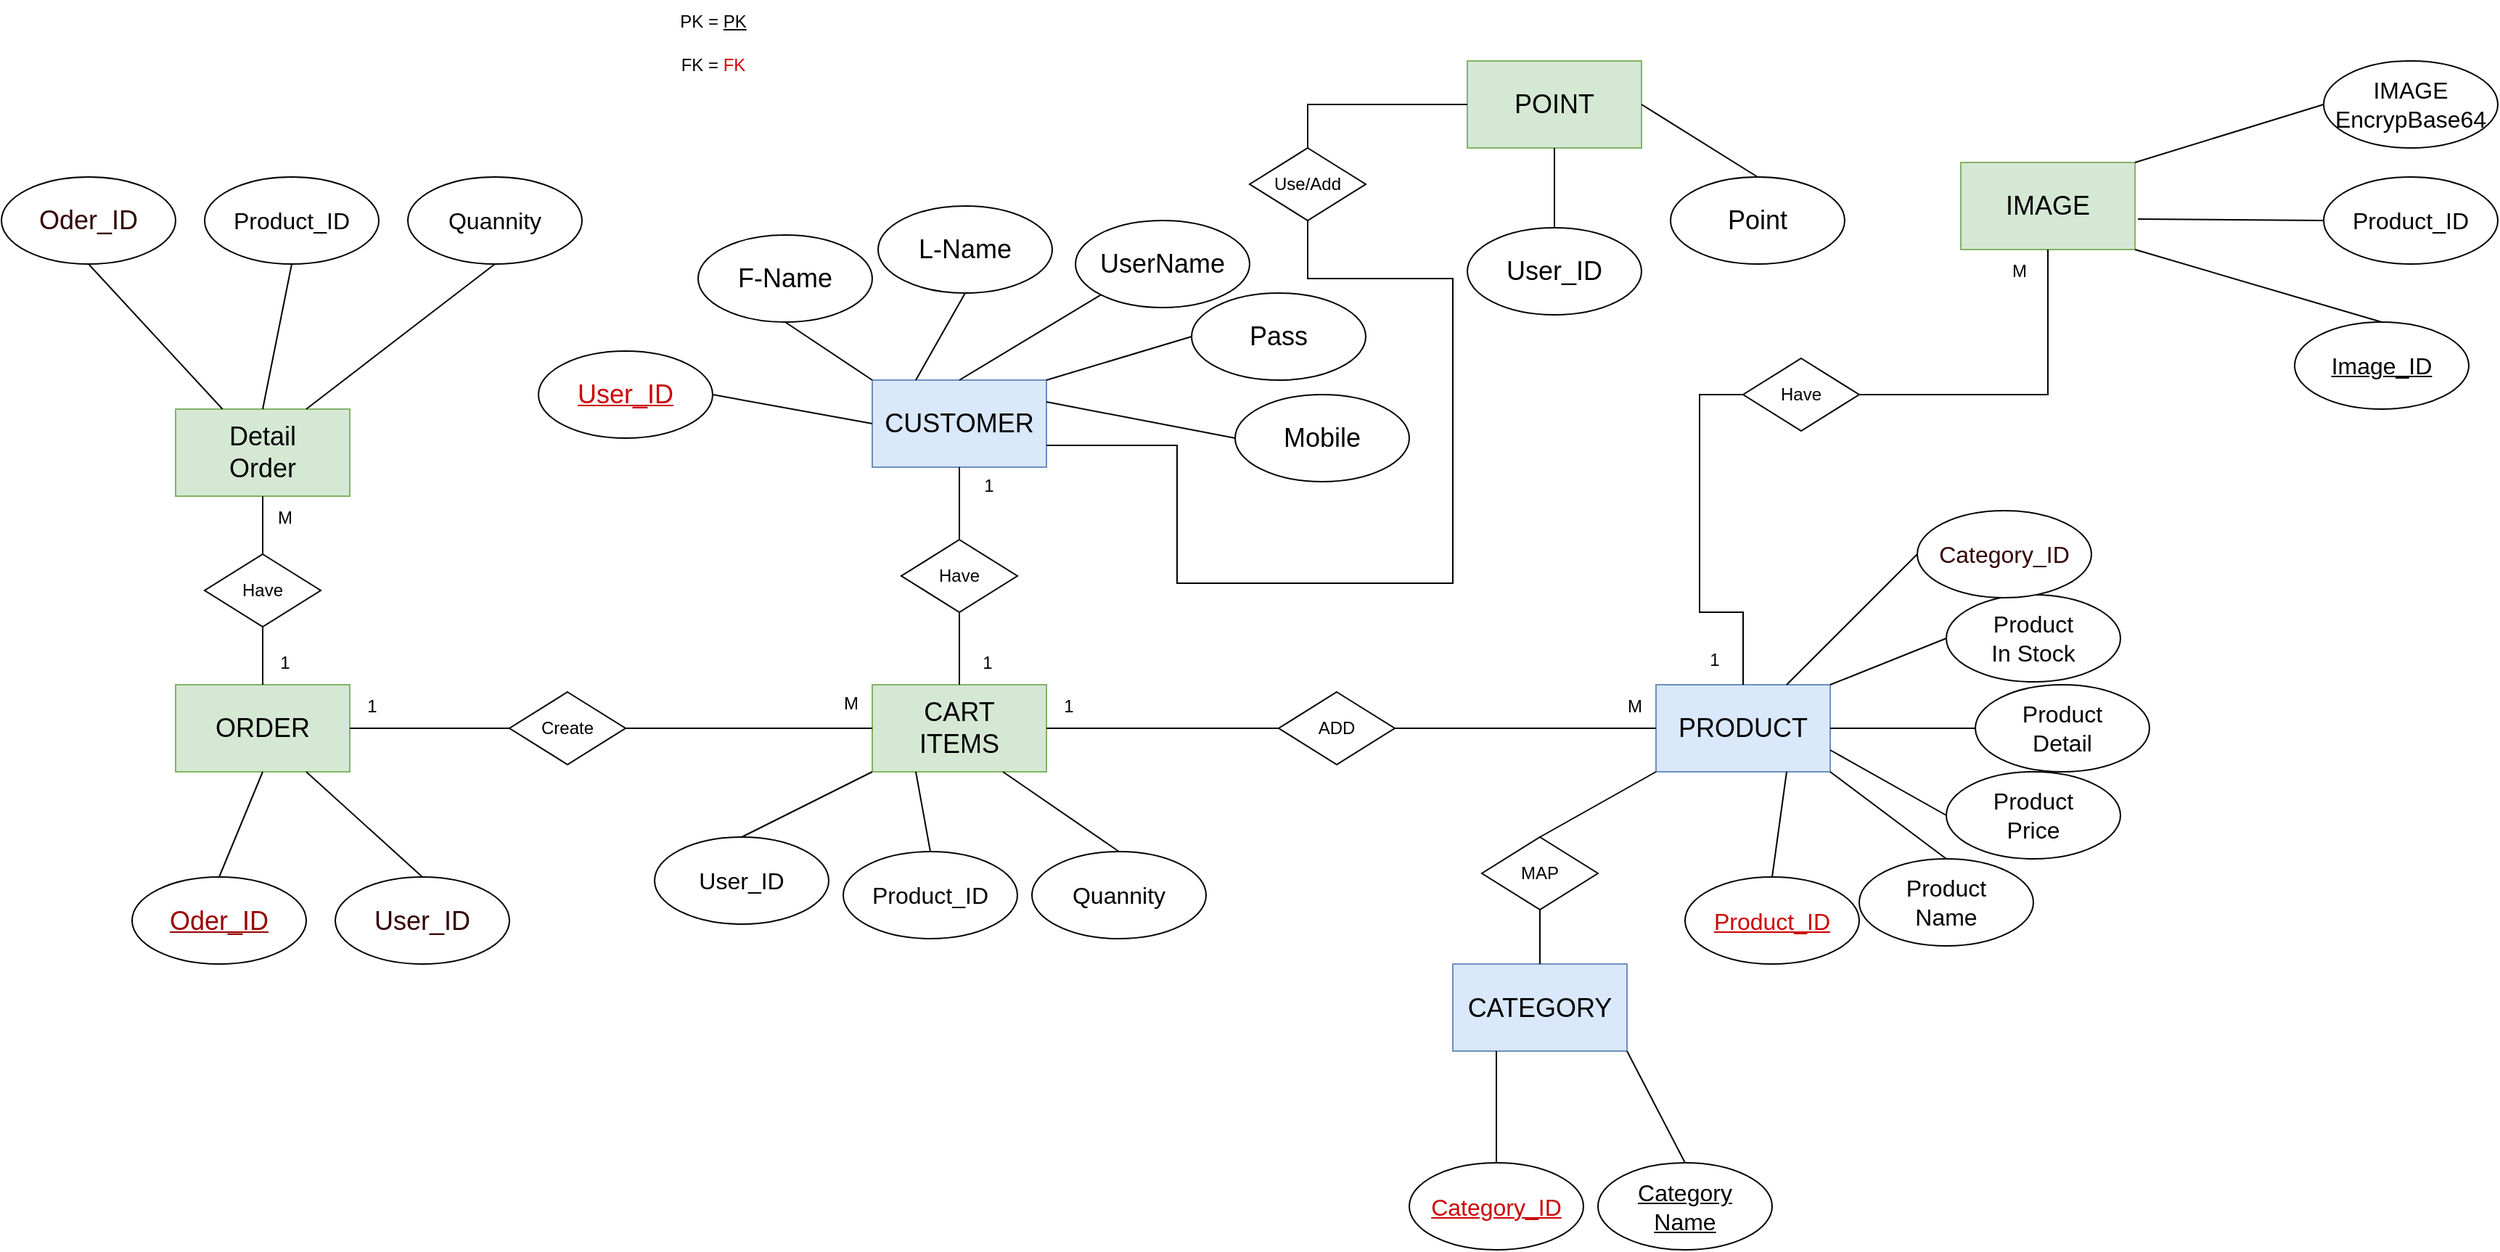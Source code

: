 <mxfile version="22.1.18" type="github">
  <diagram name="หน้า-1" id="QJp_Nfp8s0Mu4hGADreL">
    <mxGraphModel dx="2514" dy="908" grid="1" gridSize="10" guides="1" tooltips="1" connect="1" arrows="1" fold="1" page="1" pageScale="1" pageWidth="827" pageHeight="1169" math="0" shadow="0">
      <root>
        <mxCell id="0" />
        <mxCell id="1" parent="0" />
        <mxCell id="DhHcV8sByHDNtc1WiTOS-1" value="&lt;font style=&quot;font-size: 18px;&quot;&gt;CUSTOMER&lt;/font&gt;" style="rounded=0;whiteSpace=wrap;html=1;strokeWidth=1;fillColor=#dae8fc;strokeColor=#6c8ebf;" parent="1" vertex="1">
          <mxGeometry x="350" y="270" width="120" height="60" as="geometry" />
        </mxCell>
        <mxCell id="DhHcV8sByHDNtc1WiTOS-2" value="&lt;font color=&quot;#cc0000&quot; style=&quot;font-size: 18px;&quot;&gt;&lt;u&gt;User_ID&lt;/u&gt;&lt;/font&gt;" style="ellipse;whiteSpace=wrap;html=1;strokeWidth=1;" parent="1" vertex="1">
          <mxGeometry x="120" y="250" width="120" height="60" as="geometry" />
        </mxCell>
        <mxCell id="DhHcV8sByHDNtc1WiTOS-3" value="" style="endArrow=none;html=1;rounded=0;entryX=1;entryY=0.5;entryDx=0;entryDy=0;exitX=0;exitY=0.5;exitDx=0;exitDy=0;strokeWidth=1;" parent="1" source="DhHcV8sByHDNtc1WiTOS-1" target="DhHcV8sByHDNtc1WiTOS-2" edge="1">
          <mxGeometry width="50" height="50" relative="1" as="geometry">
            <mxPoint x="390" y="320" as="sourcePoint" />
            <mxPoint x="440" y="270" as="targetPoint" />
          </mxGeometry>
        </mxCell>
        <mxCell id="DhHcV8sByHDNtc1WiTOS-4" value="&lt;span style=&quot;font-size: 18px;&quot;&gt;F-Name&lt;/span&gt;" style="ellipse;whiteSpace=wrap;html=1;strokeWidth=1;" parent="1" vertex="1">
          <mxGeometry x="230" y="170" width="120" height="60" as="geometry" />
        </mxCell>
        <mxCell id="DhHcV8sByHDNtc1WiTOS-5" value="&lt;font style=&quot;font-size: 18px;&quot;&gt;UserName&lt;/font&gt;" style="ellipse;whiteSpace=wrap;html=1;strokeWidth=1;" parent="1" vertex="1">
          <mxGeometry x="490" y="160" width="120" height="60" as="geometry" />
        </mxCell>
        <mxCell id="DhHcV8sByHDNtc1WiTOS-6" value="&lt;span style=&quot;font-size: 18px;&quot;&gt;L-Name&lt;/span&gt;" style="ellipse;whiteSpace=wrap;html=1;strokeWidth=1;" parent="1" vertex="1">
          <mxGeometry x="354" y="150" width="120" height="60" as="geometry" />
        </mxCell>
        <mxCell id="DhHcV8sByHDNtc1WiTOS-7" value="" style="endArrow=none;html=1;rounded=0;entryX=0.5;entryY=1;entryDx=0;entryDy=0;exitX=0;exitY=0;exitDx=0;exitDy=0;strokeWidth=1;" parent="1" source="DhHcV8sByHDNtc1WiTOS-1" target="DhHcV8sByHDNtc1WiTOS-4" edge="1">
          <mxGeometry width="50" height="50" relative="1" as="geometry">
            <mxPoint x="360" y="280" as="sourcePoint" />
            <mxPoint x="270" y="210" as="targetPoint" />
          </mxGeometry>
        </mxCell>
        <mxCell id="DhHcV8sByHDNtc1WiTOS-8" value="" style="endArrow=none;html=1;rounded=0;entryX=0.5;entryY=1;entryDx=0;entryDy=0;exitX=0.25;exitY=0;exitDx=0;exitDy=0;strokeWidth=1;" parent="1" source="DhHcV8sByHDNtc1WiTOS-1" target="DhHcV8sByHDNtc1WiTOS-6" edge="1">
          <mxGeometry width="50" height="50" relative="1" as="geometry">
            <mxPoint x="390" y="280" as="sourcePoint" />
            <mxPoint x="400" y="210" as="targetPoint" />
          </mxGeometry>
        </mxCell>
        <mxCell id="DhHcV8sByHDNtc1WiTOS-9" value="" style="endArrow=none;html=1;rounded=0;entryX=0;entryY=1;entryDx=0;entryDy=0;exitX=0.5;exitY=0;exitDx=0;exitDy=0;strokeWidth=1;" parent="1" source="DhHcV8sByHDNtc1WiTOS-1" target="DhHcV8sByHDNtc1WiTOS-5" edge="1">
          <mxGeometry width="50" height="50" relative="1" as="geometry">
            <mxPoint x="420" y="280" as="sourcePoint" />
            <mxPoint x="530" y="210" as="targetPoint" />
          </mxGeometry>
        </mxCell>
        <mxCell id="DhHcV8sByHDNtc1WiTOS-10" value="&lt;font style=&quot;font-size: 18px;&quot;&gt;Pass&lt;/font&gt;" style="ellipse;whiteSpace=wrap;html=1;strokeWidth=1;" parent="1" vertex="1">
          <mxGeometry x="570" y="210" width="120" height="60" as="geometry" />
        </mxCell>
        <mxCell id="DhHcV8sByHDNtc1WiTOS-12" value="" style="endArrow=none;html=1;rounded=0;entryX=0;entryY=0.5;entryDx=0;entryDy=0;exitX=1;exitY=0;exitDx=0;exitDy=0;strokeWidth=1;" parent="1" source="DhHcV8sByHDNtc1WiTOS-1" target="DhHcV8sByHDNtc1WiTOS-10" edge="1">
          <mxGeometry width="50" height="50" relative="1" as="geometry">
            <mxPoint x="450" y="280" as="sourcePoint" />
            <mxPoint x="590" y="210" as="targetPoint" />
          </mxGeometry>
        </mxCell>
        <mxCell id="DhHcV8sByHDNtc1WiTOS-13" value="&lt;font style=&quot;font-size: 18px;&quot;&gt;CART&lt;br&gt;ITEMS&lt;br&gt;&lt;/font&gt;" style="rounded=0;whiteSpace=wrap;html=1;strokeWidth=1;fillColor=#d5e8d4;strokeColor=#82b366;" parent="1" vertex="1">
          <mxGeometry x="350" y="480" width="120" height="60" as="geometry" />
        </mxCell>
        <mxCell id="DhHcV8sByHDNtc1WiTOS-14" value="Have" style="rhombus;whiteSpace=wrap;html=1;strokeWidth=1;" parent="1" vertex="1">
          <mxGeometry x="370" y="380" width="80" height="50" as="geometry" />
        </mxCell>
        <mxCell id="DhHcV8sByHDNtc1WiTOS-15" value="" style="endArrow=none;html=1;rounded=0;entryX=0.5;entryY=1;entryDx=0;entryDy=0;exitX=0.5;exitY=0;exitDx=0;exitDy=0;strokeWidth=1;" parent="1" source="DhHcV8sByHDNtc1WiTOS-14" target="DhHcV8sByHDNtc1WiTOS-1" edge="1">
          <mxGeometry width="50" height="50" relative="1" as="geometry">
            <mxPoint x="390" y="280" as="sourcePoint" />
            <mxPoint x="390" y="210" as="targetPoint" />
          </mxGeometry>
        </mxCell>
        <mxCell id="DhHcV8sByHDNtc1WiTOS-16" value="" style="endArrow=none;html=1;rounded=0;entryX=0.5;entryY=1;entryDx=0;entryDy=0;exitX=0.5;exitY=0;exitDx=0;exitDy=0;strokeWidth=1;" parent="1" source="DhHcV8sByHDNtc1WiTOS-13" target="DhHcV8sByHDNtc1WiTOS-14" edge="1">
          <mxGeometry width="50" height="50" relative="1" as="geometry">
            <mxPoint x="420" y="390" as="sourcePoint" />
            <mxPoint x="420" y="340" as="targetPoint" />
          </mxGeometry>
        </mxCell>
        <mxCell id="DhHcV8sByHDNtc1WiTOS-17" value="&lt;font style=&quot;font-size: 16px;&quot;&gt;User_ID&lt;/font&gt;" style="ellipse;whiteSpace=wrap;html=1;strokeWidth=1;" parent="1" vertex="1">
          <mxGeometry x="200" y="585" width="120" height="60" as="geometry" />
        </mxCell>
        <mxCell id="DhHcV8sByHDNtc1WiTOS-18" value="" style="endArrow=none;html=1;rounded=0;entryX=0;entryY=1;entryDx=0;entryDy=0;exitX=0.5;exitY=0;exitDx=0;exitDy=0;strokeWidth=1;" parent="1" source="DhHcV8sByHDNtc1WiTOS-17" target="DhHcV8sByHDNtc1WiTOS-13" edge="1">
          <mxGeometry width="50" height="50" relative="1" as="geometry">
            <mxPoint x="420" y="490" as="sourcePoint" />
            <mxPoint x="420" y="440" as="targetPoint" />
          </mxGeometry>
        </mxCell>
        <mxCell id="DhHcV8sByHDNtc1WiTOS-19" value="&lt;font style=&quot;font-size: 16px;&quot;&gt;Product_ID&lt;/font&gt;" style="ellipse;whiteSpace=wrap;html=1;strokeWidth=1;" parent="1" vertex="1">
          <mxGeometry x="330" y="595" width="120" height="60" as="geometry" />
        </mxCell>
        <mxCell id="DhHcV8sByHDNtc1WiTOS-20" value="" style="endArrow=none;html=1;rounded=0;entryX=0.25;entryY=1;entryDx=0;entryDy=0;exitX=0.5;exitY=0;exitDx=0;exitDy=0;strokeWidth=1;" parent="1" source="DhHcV8sByHDNtc1WiTOS-19" target="DhHcV8sByHDNtc1WiTOS-13" edge="1">
          <mxGeometry width="50" height="50" relative="1" as="geometry">
            <mxPoint x="270" y="595" as="sourcePoint" />
            <mxPoint x="360" y="550" as="targetPoint" />
          </mxGeometry>
        </mxCell>
        <mxCell id="DhHcV8sByHDNtc1WiTOS-23" value="&lt;font style=&quot;font-size: 18px;&quot;&gt;PRODUCT&lt;/font&gt;" style="rounded=0;whiteSpace=wrap;html=1;strokeWidth=1;fillColor=#dae8fc;strokeColor=#6c8ebf;" parent="1" vertex="1">
          <mxGeometry x="890" y="480" width="120" height="60" as="geometry" />
        </mxCell>
        <mxCell id="DhHcV8sByHDNtc1WiTOS-24" value="ADD" style="rhombus;whiteSpace=wrap;html=1;strokeWidth=1;" parent="1" vertex="1">
          <mxGeometry x="630" y="485" width="80" height="50" as="geometry" />
        </mxCell>
        <mxCell id="DhHcV8sByHDNtc1WiTOS-25" value="" style="endArrow=none;html=1;rounded=0;entryX=1;entryY=0.5;entryDx=0;entryDy=0;exitX=0;exitY=0.5;exitDx=0;exitDy=0;strokeWidth=1;" parent="1" source="DhHcV8sByHDNtc1WiTOS-23" target="DhHcV8sByHDNtc1WiTOS-24" edge="1">
          <mxGeometry width="50" height="50" relative="1" as="geometry">
            <mxPoint x="420" y="490" as="sourcePoint" />
            <mxPoint x="420" y="440" as="targetPoint" />
          </mxGeometry>
        </mxCell>
        <mxCell id="DhHcV8sByHDNtc1WiTOS-26" value="" style="endArrow=none;html=1;rounded=0;entryX=1;entryY=0.5;entryDx=0;entryDy=0;exitX=0;exitY=0.5;exitDx=0;exitDy=0;strokeWidth=1;" parent="1" source="DhHcV8sByHDNtc1WiTOS-24" target="DhHcV8sByHDNtc1WiTOS-13" edge="1">
          <mxGeometry width="50" height="50" relative="1" as="geometry">
            <mxPoint x="640" y="520" as="sourcePoint" />
            <mxPoint x="600" y="520" as="targetPoint" />
          </mxGeometry>
        </mxCell>
        <mxCell id="DhHcV8sByHDNtc1WiTOS-27" value="1" style="text;html=1;align=center;verticalAlign=middle;resizable=0;points=[];autosize=1;strokeColor=none;fillColor=none;strokeWidth=1;" parent="1" vertex="1">
          <mxGeometry x="415" y="328" width="30" height="30" as="geometry" />
        </mxCell>
        <mxCell id="DhHcV8sByHDNtc1WiTOS-28" value="1" style="text;html=1;align=center;verticalAlign=middle;resizable=0;points=[];autosize=1;strokeColor=none;fillColor=none;strokeWidth=1;" parent="1" vertex="1">
          <mxGeometry x="414" y="450" width="30" height="30" as="geometry" />
        </mxCell>
        <mxCell id="DhHcV8sByHDNtc1WiTOS-29" value="&lt;span style=&quot;font-size: 16px;&quot;&gt;Quannity&lt;/span&gt;" style="ellipse;whiteSpace=wrap;html=1;strokeWidth=1;" parent="1" vertex="1">
          <mxGeometry x="460" y="595" width="120" height="60" as="geometry" />
        </mxCell>
        <mxCell id="DhHcV8sByHDNtc1WiTOS-30" value="" style="endArrow=none;html=1;rounded=0;entryX=0.75;entryY=1;entryDx=0;entryDy=0;exitX=0.5;exitY=0;exitDx=0;exitDy=0;strokeWidth=1;" parent="1" source="DhHcV8sByHDNtc1WiTOS-29" target="DhHcV8sByHDNtc1WiTOS-13" edge="1">
          <mxGeometry width="50" height="50" relative="1" as="geometry">
            <mxPoint x="390" y="605" as="sourcePoint" />
            <mxPoint x="500" y="550" as="targetPoint" />
          </mxGeometry>
        </mxCell>
        <mxCell id="DhHcV8sByHDNtc1WiTOS-31" value="&lt;font style=&quot;font-size: 18px;&quot;&gt;CATEGORY&lt;/font&gt;" style="rounded=0;whiteSpace=wrap;html=1;strokeWidth=1;fillColor=#dae8fc;strokeColor=#6c8ebf;" parent="1" vertex="1">
          <mxGeometry x="750" y="672.5" width="120" height="60" as="geometry" />
        </mxCell>
        <mxCell id="DhHcV8sByHDNtc1WiTOS-32" value="&lt;span style=&quot;font-size: 18px;&quot;&gt;Mobile&lt;/span&gt;" style="ellipse;whiteSpace=wrap;html=1;strokeWidth=1;" parent="1" vertex="1">
          <mxGeometry x="600" y="280" width="120" height="60" as="geometry" />
        </mxCell>
        <mxCell id="DhHcV8sByHDNtc1WiTOS-33" value="" style="endArrow=none;html=1;rounded=0;entryX=0;entryY=0.5;entryDx=0;entryDy=0;exitX=1;exitY=0.25;exitDx=0;exitDy=0;strokeWidth=1;" parent="1" source="DhHcV8sByHDNtc1WiTOS-1" target="DhHcV8sByHDNtc1WiTOS-32" edge="1">
          <mxGeometry width="50" height="50" relative="1" as="geometry">
            <mxPoint x="480" y="280" as="sourcePoint" />
            <mxPoint x="580" y="250" as="targetPoint" />
          </mxGeometry>
        </mxCell>
        <mxCell id="DhHcV8sByHDNtc1WiTOS-34" value="&lt;font color=&quot;#cc0000&quot; style=&quot;font-size: 16px;&quot;&gt;&lt;u&gt;Product_ID&lt;/u&gt;&lt;/font&gt;" style="ellipse;whiteSpace=wrap;html=1;strokeWidth=1;" parent="1" vertex="1">
          <mxGeometry x="910" y="612.5" width="120" height="60" as="geometry" />
        </mxCell>
        <mxCell id="DhHcV8sByHDNtc1WiTOS-35" value="" style="endArrow=none;html=1;rounded=0;entryX=0.75;entryY=1;entryDx=0;entryDy=0;exitX=0.5;exitY=0;exitDx=0;exitDy=0;strokeWidth=1;" parent="1" source="DhHcV8sByHDNtc1WiTOS-34" target="DhHcV8sByHDNtc1WiTOS-23" edge="1">
          <mxGeometry width="50" height="50" relative="1" as="geometry">
            <mxPoint x="1130" y="517.5" as="sourcePoint" />
            <mxPoint x="1040" y="557.5" as="targetPoint" />
          </mxGeometry>
        </mxCell>
        <mxCell id="DhHcV8sByHDNtc1WiTOS-38" value="&lt;span style=&quot;font-size: 16px;&quot;&gt;Product&lt;br&gt;Name&lt;br&gt;&lt;/span&gt;" style="ellipse;whiteSpace=wrap;html=1;strokeWidth=1;" parent="1" vertex="1">
          <mxGeometry x="1030" y="600" width="120" height="60" as="geometry" />
        </mxCell>
        <mxCell id="DhHcV8sByHDNtc1WiTOS-39" value="" style="endArrow=none;html=1;rounded=0;entryX=1;entryY=1;entryDx=0;entryDy=0;exitX=0.5;exitY=0;exitDx=0;exitDy=0;strokeWidth=1;" parent="1" source="DhHcV8sByHDNtc1WiTOS-38" target="DhHcV8sByHDNtc1WiTOS-23" edge="1">
          <mxGeometry width="50" height="50" relative="1" as="geometry">
            <mxPoint x="980" y="622.5" as="sourcePoint" />
            <mxPoint x="960" y="540" as="targetPoint" />
          </mxGeometry>
        </mxCell>
        <mxCell id="DhHcV8sByHDNtc1WiTOS-40" value="&lt;span style=&quot;font-size: 16px;&quot;&gt;Product&lt;br&gt;Price&lt;br&gt;&lt;/span&gt;" style="ellipse;whiteSpace=wrap;html=1;strokeWidth=1;" parent="1" vertex="1">
          <mxGeometry x="1090" y="540" width="120" height="60" as="geometry" />
        </mxCell>
        <mxCell id="DhHcV8sByHDNtc1WiTOS-41" value="" style="endArrow=none;html=1;rounded=0;entryX=1;entryY=0.75;entryDx=0;entryDy=0;exitX=0;exitY=0.5;exitDx=0;exitDy=0;strokeWidth=1;" parent="1" source="DhHcV8sByHDNtc1WiTOS-40" target="DhHcV8sByHDNtc1WiTOS-23" edge="1">
          <mxGeometry width="50" height="50" relative="1" as="geometry">
            <mxPoint x="1120" y="623" as="sourcePoint" />
            <mxPoint x="960" y="550" as="targetPoint" />
          </mxGeometry>
        </mxCell>
        <mxCell id="DhHcV8sByHDNtc1WiTOS-43" value="&lt;span style=&quot;font-size: 16px;&quot;&gt;Product&lt;br&gt;Detail&lt;br&gt;&lt;/span&gt;" style="ellipse;whiteSpace=wrap;html=1;strokeWidth=1;" parent="1" vertex="1">
          <mxGeometry x="1110" y="480" width="120" height="60" as="geometry" />
        </mxCell>
        <mxCell id="DhHcV8sByHDNtc1WiTOS-44" value="" style="endArrow=none;html=1;rounded=0;entryX=1;entryY=0.5;entryDx=0;entryDy=0;exitX=0;exitY=0.5;exitDx=0;exitDy=0;strokeWidth=1;" parent="1" source="DhHcV8sByHDNtc1WiTOS-43" target="DhHcV8sByHDNtc1WiTOS-23" edge="1">
          <mxGeometry width="50" height="50" relative="1" as="geometry">
            <mxPoint x="1120" y="548" as="sourcePoint" />
            <mxPoint x="1010" y="450" as="targetPoint" />
          </mxGeometry>
        </mxCell>
        <mxCell id="DhHcV8sByHDNtc1WiTOS-45" value="&lt;font style=&quot;font-size: 18px;&quot;&gt;IMAGE&lt;/font&gt;" style="rounded=0;whiteSpace=wrap;html=1;strokeWidth=1;fillColor=#d5e8d4;strokeColor=#82b366;" parent="1" vertex="1">
          <mxGeometry x="1100" y="120" width="120" height="60" as="geometry" />
        </mxCell>
        <mxCell id="DhHcV8sByHDNtc1WiTOS-46" value="&lt;font style=&quot;font-size: 18px;&quot;&gt;POINT&lt;/font&gt;" style="rounded=0;whiteSpace=wrap;html=1;strokeWidth=1;fillColor=#d5e8d4;strokeColor=#82b366;" parent="1" vertex="1">
          <mxGeometry x="760" y="50" width="120" height="60" as="geometry" />
        </mxCell>
        <mxCell id="DhHcV8sByHDNtc1WiTOS-47" value="&lt;span style=&quot;font-size: 16px;&quot;&gt;Product&lt;br&gt;In Stock&lt;br&gt;&lt;/span&gt;" style="ellipse;whiteSpace=wrap;html=1;strokeWidth=1;" parent="1" vertex="1">
          <mxGeometry x="1090" y="418" width="120" height="60" as="geometry" />
        </mxCell>
        <mxCell id="DhHcV8sByHDNtc1WiTOS-48" value="" style="endArrow=none;html=1;rounded=0;entryX=1;entryY=0;entryDx=0;entryDy=0;exitX=0;exitY=0.5;exitDx=0;exitDy=0;strokeWidth=1;" parent="1" source="DhHcV8sByHDNtc1WiTOS-47" target="DhHcV8sByHDNtc1WiTOS-23" edge="1">
          <mxGeometry width="50" height="50" relative="1" as="geometry">
            <mxPoint x="1110" y="478" as="sourcePoint" />
            <mxPoint x="1020" y="460" as="targetPoint" />
          </mxGeometry>
        </mxCell>
        <mxCell id="DhHcV8sByHDNtc1WiTOS-49" value="&lt;span style=&quot;font-size: 16px;&quot;&gt;&lt;u&gt;Image_ID&lt;/u&gt;&lt;/span&gt;" style="ellipse;whiteSpace=wrap;html=1;strokeWidth=1;" parent="1" vertex="1">
          <mxGeometry x="1330" y="230" width="120" height="60" as="geometry" />
        </mxCell>
        <mxCell id="DhHcV8sByHDNtc1WiTOS-50" value="" style="endArrow=none;html=1;rounded=0;entryX=1;entryY=1;entryDx=0;entryDy=0;exitX=0.5;exitY=0;exitDx=0;exitDy=0;strokeWidth=1;" parent="1" source="DhHcV8sByHDNtc1WiTOS-49" target="DhHcV8sByHDNtc1WiTOS-45" edge="1">
          <mxGeometry width="50" height="50" relative="1" as="geometry">
            <mxPoint x="1130" y="278.75" as="sourcePoint" />
            <mxPoint x="1220" y="213.75" as="targetPoint" />
          </mxGeometry>
        </mxCell>
        <mxCell id="DhHcV8sByHDNtc1WiTOS-51" value="&lt;font style=&quot;font-size: 16px;&quot;&gt;Product_ID&lt;/font&gt;" style="ellipse;whiteSpace=wrap;html=1;strokeWidth=1;" parent="1" vertex="1">
          <mxGeometry x="1350" y="130" width="120" height="60" as="geometry" />
        </mxCell>
        <mxCell id="DhHcV8sByHDNtc1WiTOS-52" value="" style="endArrow=none;html=1;rounded=0;entryX=1.017;entryY=0.65;entryDx=0;entryDy=0;exitX=0;exitY=0.5;exitDx=0;exitDy=0;strokeWidth=1;entryPerimeter=0;" parent="1" source="DhHcV8sByHDNtc1WiTOS-51" target="DhHcV8sByHDNtc1WiTOS-45" edge="1">
          <mxGeometry width="50" height="50" relative="1" as="geometry">
            <mxPoint x="1400" y="240" as="sourcePoint" />
            <mxPoint x="1250" y="190" as="targetPoint" />
          </mxGeometry>
        </mxCell>
        <mxCell id="DhHcV8sByHDNtc1WiTOS-53" value="1" style="text;html=1;align=center;verticalAlign=middle;resizable=0;points=[];autosize=1;strokeColor=none;fillColor=none;" parent="1" vertex="1">
          <mxGeometry x="470" y="480" width="30" height="30" as="geometry" />
        </mxCell>
        <mxCell id="DhHcV8sByHDNtc1WiTOS-54" value="M" style="text;html=1;align=center;verticalAlign=middle;resizable=0;points=[];autosize=1;strokeColor=none;fillColor=none;" parent="1" vertex="1">
          <mxGeometry x="860" y="480" width="30" height="30" as="geometry" />
        </mxCell>
        <mxCell id="DhHcV8sByHDNtc1WiTOS-55" value="&lt;span style=&quot;font-size: 16px;&quot;&gt;IMAGE EncrypBase64&lt;/span&gt;" style="ellipse;whiteSpace=wrap;html=1;strokeWidth=1;" parent="1" vertex="1">
          <mxGeometry x="1350" y="50" width="120" height="60" as="geometry" />
        </mxCell>
        <mxCell id="DhHcV8sByHDNtc1WiTOS-56" value="" style="endArrow=none;html=1;rounded=0;entryX=1;entryY=0;entryDx=0;entryDy=0;exitX=0;exitY=0.5;exitDx=0;exitDy=0;strokeWidth=1;" parent="1" source="DhHcV8sByHDNtc1WiTOS-55" target="DhHcV8sByHDNtc1WiTOS-45" edge="1">
          <mxGeometry width="50" height="50" relative="1" as="geometry">
            <mxPoint x="1150" y="98.75" as="sourcePoint" />
            <mxPoint x="1250" as="targetPoint" />
          </mxGeometry>
        </mxCell>
        <mxCell id="DhHcV8sByHDNtc1WiTOS-57" value="&lt;span style=&quot;font-size: 16px;&quot;&gt;&lt;font color=&quot;#330000&quot;&gt;Category_ID&lt;/font&gt;&lt;br&gt;&lt;/span&gt;" style="ellipse;whiteSpace=wrap;html=1;strokeWidth=1;" parent="1" vertex="1">
          <mxGeometry x="1070" y="360" width="120" height="60" as="geometry" />
        </mxCell>
        <mxCell id="DhHcV8sByHDNtc1WiTOS-58" value="" style="endArrow=none;html=1;rounded=0;entryX=0.75;entryY=0;entryDx=0;entryDy=0;exitX=0;exitY=0.5;exitDx=0;exitDy=0;strokeWidth=1;" parent="1" source="DhHcV8sByHDNtc1WiTOS-57" target="DhHcV8sByHDNtc1WiTOS-23" edge="1">
          <mxGeometry width="50" height="50" relative="1" as="geometry">
            <mxPoint x="1080" y="406" as="sourcePoint" />
            <mxPoint x="980" y="408" as="targetPoint" />
          </mxGeometry>
        </mxCell>
        <mxCell id="DhHcV8sByHDNtc1WiTOS-59" value="PK = &lt;u&gt;PK&lt;/u&gt;" style="text;html=1;align=center;verticalAlign=middle;resizable=0;points=[];autosize=1;strokeColor=none;fillColor=none;" parent="1" vertex="1">
          <mxGeometry x="205" y="8" width="70" height="30" as="geometry" />
        </mxCell>
        <mxCell id="DhHcV8sByHDNtc1WiTOS-60" value="FK = &lt;font color=&quot;#cc0000&quot;&gt;FK&lt;/font&gt;" style="text;html=1;align=center;verticalAlign=middle;resizable=0;points=[];autosize=1;strokeColor=none;fillColor=none;" parent="1" vertex="1">
          <mxGeometry x="205" y="38" width="70" height="30" as="geometry" />
        </mxCell>
        <mxCell id="DhHcV8sByHDNtc1WiTOS-61" value="Have" style="rhombus;whiteSpace=wrap;html=1;strokeWidth=1;" parent="1" vertex="1">
          <mxGeometry x="950" y="255" width="80" height="50" as="geometry" />
        </mxCell>
        <mxCell id="DhHcV8sByHDNtc1WiTOS-62" value="" style="endArrow=none;html=1;rounded=0;entryX=1;entryY=0.5;entryDx=0;entryDy=0;exitX=0.5;exitY=1;exitDx=0;exitDy=0;strokeWidth=1;" parent="1" source="DhHcV8sByHDNtc1WiTOS-45" target="DhHcV8sByHDNtc1WiTOS-61" edge="1">
          <mxGeometry width="50" height="50" relative="1" as="geometry">
            <mxPoint x="1110" y="275" as="sourcePoint" />
            <mxPoint x="640" y="205" as="targetPoint" />
            <Array as="points">
              <mxPoint x="1160" y="280" />
              <mxPoint x="1080" y="280" />
            </Array>
          </mxGeometry>
        </mxCell>
        <mxCell id="DhHcV8sByHDNtc1WiTOS-63" value="" style="endArrow=none;html=1;rounded=0;entryX=0.5;entryY=0;entryDx=0;entryDy=0;exitX=0;exitY=0.5;exitDx=0;exitDy=0;strokeWidth=1;" parent="1" source="DhHcV8sByHDNtc1WiTOS-61" target="DhHcV8sByHDNtc1WiTOS-23" edge="1">
          <mxGeometry width="50" height="50" relative="1" as="geometry">
            <mxPoint x="860" y="285" as="sourcePoint" />
            <mxPoint x="690" y="275" as="targetPoint" />
            <Array as="points">
              <mxPoint x="920" y="280" />
              <mxPoint x="920" y="430" />
              <mxPoint x="950" y="430" />
            </Array>
          </mxGeometry>
        </mxCell>
        <mxCell id="DhHcV8sByHDNtc1WiTOS-64" value="1" style="text;html=1;align=center;verticalAlign=middle;resizable=0;points=[];autosize=1;strokeColor=none;fillColor=none;" parent="1" vertex="1">
          <mxGeometry x="915" y="448" width="30" height="30" as="geometry" />
        </mxCell>
        <mxCell id="DhHcV8sByHDNtc1WiTOS-65" value="M" style="text;html=1;align=center;verticalAlign=middle;resizable=0;points=[];autosize=1;strokeColor=none;fillColor=none;" parent="1" vertex="1">
          <mxGeometry x="1125" y="180" width="30" height="30" as="geometry" />
        </mxCell>
        <mxCell id="DhHcV8sByHDNtc1WiTOS-67" value="&lt;span style=&quot;font-size: 16px;&quot;&gt;&lt;font color=&quot;#cc0000&quot;&gt;&lt;u&gt;Category_ID&lt;/u&gt;&lt;/font&gt;&lt;br&gt;&lt;/span&gt;" style="ellipse;whiteSpace=wrap;html=1;strokeWidth=1;" parent="1" vertex="1">
          <mxGeometry x="720" y="809.5" width="120" height="60" as="geometry" />
        </mxCell>
        <mxCell id="DhHcV8sByHDNtc1WiTOS-68" value="" style="endArrow=none;html=1;rounded=0;entryX=0.25;entryY=1;entryDx=0;entryDy=0;exitX=0.5;exitY=0;exitDx=0;exitDy=0;strokeWidth=1;" parent="1" source="DhHcV8sByHDNtc1WiTOS-67" target="DhHcV8sByHDNtc1WiTOS-31" edge="1">
          <mxGeometry width="50" height="50" relative="1" as="geometry">
            <mxPoint x="480" y="694.5" as="sourcePoint" />
            <mxPoint x="410" y="744.5" as="targetPoint" />
          </mxGeometry>
        </mxCell>
        <mxCell id="DhHcV8sByHDNtc1WiTOS-69" value="&lt;span style=&quot;font-size: 16px;&quot;&gt;&lt;u style=&quot;&quot;&gt;Category&lt;br&gt;Name&lt;/u&gt;&lt;br&gt;&lt;/span&gt;" style="ellipse;whiteSpace=wrap;html=1;strokeWidth=1;" parent="1" vertex="1">
          <mxGeometry x="850" y="809.5" width="120" height="60" as="geometry" />
        </mxCell>
        <mxCell id="DhHcV8sByHDNtc1WiTOS-70" value="" style="endArrow=none;html=1;rounded=0;entryX=1;entryY=1;entryDx=0;entryDy=0;exitX=0.5;exitY=0;exitDx=0;exitDy=0;strokeWidth=1;" parent="1" source="DhHcV8sByHDNtc1WiTOS-69" target="DhHcV8sByHDNtc1WiTOS-31" edge="1">
          <mxGeometry width="50" height="50" relative="1" as="geometry">
            <mxPoint x="790" y="819.5" as="sourcePoint" />
            <mxPoint x="820" y="742.5" as="targetPoint" />
          </mxGeometry>
        </mxCell>
        <mxCell id="DhHcV8sByHDNtc1WiTOS-74" value="MAP" style="rhombus;whiteSpace=wrap;html=1;strokeWidth=1;" parent="1" vertex="1">
          <mxGeometry x="770" y="585" width="80" height="50" as="geometry" />
        </mxCell>
        <mxCell id="DhHcV8sByHDNtc1WiTOS-75" value="" style="endArrow=none;html=1;rounded=0;entryX=0;entryY=1;entryDx=0;entryDy=0;exitX=0.5;exitY=0;exitDx=0;exitDy=0;strokeWidth=1;" parent="1" source="DhHcV8sByHDNtc1WiTOS-74" target="DhHcV8sByHDNtc1WiTOS-23" edge="1">
          <mxGeometry width="50" height="50" relative="1" as="geometry">
            <mxPoint x="980" y="623" as="sourcePoint" />
            <mxPoint x="990" y="550" as="targetPoint" />
          </mxGeometry>
        </mxCell>
        <mxCell id="DhHcV8sByHDNtc1WiTOS-76" value="" style="endArrow=none;html=1;rounded=0;entryX=0.5;entryY=0;entryDx=0;entryDy=0;exitX=0.5;exitY=1;exitDx=0;exitDy=0;strokeWidth=1;" parent="1" source="DhHcV8sByHDNtc1WiTOS-74" target="DhHcV8sByHDNtc1WiTOS-31" edge="1">
          <mxGeometry width="50" height="50" relative="1" as="geometry">
            <mxPoint x="800" y="595" as="sourcePoint" />
            <mxPoint x="900" y="550" as="targetPoint" />
          </mxGeometry>
        </mxCell>
        <mxCell id="DhHcV8sByHDNtc1WiTOS-77" value="&lt;span style=&quot;font-size: 18px;&quot;&gt;User_ID&lt;/span&gt;" style="ellipse;whiteSpace=wrap;html=1;strokeWidth=1;" parent="1" vertex="1">
          <mxGeometry x="760" y="165" width="120" height="60" as="geometry" />
        </mxCell>
        <mxCell id="DhHcV8sByHDNtc1WiTOS-78" value="" style="endArrow=none;html=1;rounded=0;entryX=0.5;entryY=0;entryDx=0;entryDy=0;exitX=0.5;exitY=1;exitDx=0;exitDy=0;strokeWidth=1;" parent="1" source="DhHcV8sByHDNtc1WiTOS-46" target="DhHcV8sByHDNtc1WiTOS-77" edge="1">
          <mxGeometry width="50" height="50" relative="1" as="geometry">
            <mxPoint x="750" y="130" as="sourcePoint" />
            <mxPoint x="750" y="140" as="targetPoint" />
          </mxGeometry>
        </mxCell>
        <mxCell id="DhHcV8sByHDNtc1WiTOS-79" value="&lt;span style=&quot;font-size: 18px;&quot;&gt;Point&lt;/span&gt;" style="ellipse;whiteSpace=wrap;html=1;strokeWidth=1;" parent="1" vertex="1">
          <mxGeometry x="900" y="130" width="120" height="60" as="geometry" />
        </mxCell>
        <mxCell id="DhHcV8sByHDNtc1WiTOS-80" value="" style="endArrow=none;html=1;rounded=0;entryX=0.5;entryY=0;entryDx=0;entryDy=0;exitX=1;exitY=0.5;exitDx=0;exitDy=0;strokeWidth=1;" parent="1" source="DhHcV8sByHDNtc1WiTOS-46" target="DhHcV8sByHDNtc1WiTOS-79" edge="1">
          <mxGeometry width="50" height="50" relative="1" as="geometry">
            <mxPoint x="830" y="120" as="sourcePoint" />
            <mxPoint x="830" y="175" as="targetPoint" />
          </mxGeometry>
        </mxCell>
        <mxCell id="DhHcV8sByHDNtc1WiTOS-81" value="Use/Add" style="rhombus;whiteSpace=wrap;html=1;strokeWidth=1;" parent="1" vertex="1">
          <mxGeometry x="610" y="110" width="80" height="50" as="geometry" />
        </mxCell>
        <mxCell id="DhHcV8sByHDNtc1WiTOS-82" value="" style="endArrow=none;html=1;rounded=0;entryX=0;entryY=0.5;entryDx=0;entryDy=0;exitX=0.5;exitY=0;exitDx=0;exitDy=0;strokeWidth=1;" parent="1" source="DhHcV8sByHDNtc1WiTOS-81" target="DhHcV8sByHDNtc1WiTOS-46" edge="1">
          <mxGeometry width="50" height="50" relative="1" as="geometry">
            <mxPoint x="520" y="-45" as="sourcePoint" />
            <mxPoint x="540" y="5" as="targetPoint" />
            <Array as="points">
              <mxPoint x="650" y="80" />
            </Array>
          </mxGeometry>
        </mxCell>
        <mxCell id="DhHcV8sByHDNtc1WiTOS-83" value="" style="endArrow=none;html=1;rounded=0;entryX=0.5;entryY=1;entryDx=0;entryDy=0;exitX=1;exitY=0.75;exitDx=0;exitDy=0;strokeWidth=1;" parent="1" source="DhHcV8sByHDNtc1WiTOS-1" target="DhHcV8sByHDNtc1WiTOS-81" edge="1">
          <mxGeometry width="50" height="50" relative="1" as="geometry">
            <mxPoint x="540" y="155" as="sourcePoint" />
            <mxPoint x="550" y="15" as="targetPoint" />
            <Array as="points">
              <mxPoint x="560" y="315" />
              <mxPoint x="560" y="410" />
              <mxPoint x="750" y="410" />
              <mxPoint x="750" y="200" />
              <mxPoint x="650" y="200" />
            </Array>
          </mxGeometry>
        </mxCell>
        <mxCell id="DhHcV8sByHDNtc1WiTOS-85" value="&lt;font style=&quot;font-size: 18px;&quot;&gt;ORDER&lt;/font&gt;" style="rounded=0;whiteSpace=wrap;html=1;strokeWidth=1;fillColor=#d5e8d4;strokeColor=#82b366;" parent="1" vertex="1">
          <mxGeometry x="-130" y="480" width="120" height="60" as="geometry" />
        </mxCell>
        <mxCell id="DhHcV8sByHDNtc1WiTOS-96" value="&lt;font color=&quot;#330000&quot; style=&quot;font-size: 18px;&quot;&gt;User_ID&lt;/font&gt;" style="ellipse;whiteSpace=wrap;html=1;strokeWidth=1;" parent="1" vertex="1">
          <mxGeometry x="-20" y="612.5" width="120" height="60" as="geometry" />
        </mxCell>
        <mxCell id="DhHcV8sByHDNtc1WiTOS-97" value="" style="endArrow=none;html=1;rounded=0;entryX=0.5;entryY=0;entryDx=0;entryDy=0;exitX=0.75;exitY=1;exitDx=0;exitDy=0;strokeWidth=1;" parent="1" source="DhHcV8sByHDNtc1WiTOS-85" target="DhHcV8sByHDNtc1WiTOS-96" edge="1">
          <mxGeometry width="50" height="50" relative="1" as="geometry">
            <mxPoint x="-230" y="428" as="sourcePoint" />
            <mxPoint x="-230" y="490" as="targetPoint" />
          </mxGeometry>
        </mxCell>
        <mxCell id="DhHcV8sByHDNtc1WiTOS-105" value="&lt;font color=&quot;#990000&quot; style=&quot;font-size: 18px;&quot;&gt;&lt;u style=&quot;&quot;&gt;Oder_ID&lt;/u&gt;&lt;/font&gt;" style="ellipse;whiteSpace=wrap;html=1;strokeWidth=1;" parent="1" vertex="1">
          <mxGeometry x="-160" y="612.5" width="120" height="60" as="geometry" />
        </mxCell>
        <mxCell id="DhHcV8sByHDNtc1WiTOS-106" value="" style="endArrow=none;html=1;rounded=0;entryX=0.5;entryY=0;entryDx=0;entryDy=0;exitX=0.5;exitY=1;exitDx=0;exitDy=0;strokeWidth=1;" parent="1" source="DhHcV8sByHDNtc1WiTOS-85" target="DhHcV8sByHDNtc1WiTOS-105" edge="1">
          <mxGeometry width="50" height="50" relative="1" as="geometry">
            <mxPoint x="-120" y="545" as="sourcePoint" />
            <mxPoint x="-160" y="590" as="targetPoint" />
          </mxGeometry>
        </mxCell>
        <mxCell id="DhHcV8sByHDNtc1WiTOS-107" value="&lt;font style=&quot;font-size: 18px;&quot;&gt;Detail&lt;br&gt;Order&lt;br&gt;&lt;/font&gt;" style="rounded=0;whiteSpace=wrap;html=1;strokeWidth=1;fillColor=#d5e8d4;strokeColor=#82b366;" parent="1" vertex="1">
          <mxGeometry x="-130" y="290" width="120" height="60" as="geometry" />
        </mxCell>
        <mxCell id="DhHcV8sByHDNtc1WiTOS-108" value="Have" style="rhombus;whiteSpace=wrap;html=1;strokeWidth=1;" parent="1" vertex="1">
          <mxGeometry x="-110" y="390" width="80" height="50" as="geometry" />
        </mxCell>
        <mxCell id="DhHcV8sByHDNtc1WiTOS-109" value="" style="endArrow=none;html=1;rounded=0;entryX=0.5;entryY=1;entryDx=0;entryDy=0;exitX=0.5;exitY=0;exitDx=0;exitDy=0;strokeWidth=1;" parent="1" source="DhHcV8sByHDNtc1WiTOS-108" target="DhHcV8sByHDNtc1WiTOS-107" edge="1">
          <mxGeometry width="50" height="50" relative="1" as="geometry">
            <mxPoint x="-270" y="248" as="sourcePoint" />
            <mxPoint x="-250" y="298" as="targetPoint" />
          </mxGeometry>
        </mxCell>
        <mxCell id="DhHcV8sByHDNtc1WiTOS-110" value="" style="endArrow=none;html=1;rounded=0;entryX=0.5;entryY=1;entryDx=0;entryDy=0;exitX=0.5;exitY=0;exitDx=0;exitDy=0;strokeWidth=1;" parent="1" source="DhHcV8sByHDNtc1WiTOS-85" target="DhHcV8sByHDNtc1WiTOS-108" edge="1">
          <mxGeometry width="50" height="50" relative="1" as="geometry">
            <mxPoint x="-250" y="448" as="sourcePoint" />
            <mxPoint x="-240" y="308" as="targetPoint" />
          </mxGeometry>
        </mxCell>
        <mxCell id="DhHcV8sByHDNtc1WiTOS-111" value="&lt;font color=&quot;#330000&quot; style=&quot;font-size: 18px;&quot;&gt;Oder_ID&lt;/font&gt;" style="ellipse;whiteSpace=wrap;html=1;strokeWidth=1;" parent="1" vertex="1">
          <mxGeometry x="-250" y="130" width="120" height="60" as="geometry" />
        </mxCell>
        <mxCell id="DhHcV8sByHDNtc1WiTOS-113" value="Create" style="rhombus;whiteSpace=wrap;html=1;strokeWidth=1;" parent="1" vertex="1">
          <mxGeometry x="100" y="485" width="80" height="50" as="geometry" />
        </mxCell>
        <mxCell id="DhHcV8sByHDNtc1WiTOS-116" value="&lt;font style=&quot;font-size: 16px;&quot;&gt;Product_ID&lt;/font&gt;" style="ellipse;whiteSpace=wrap;html=1;strokeWidth=1;" parent="1" vertex="1">
          <mxGeometry x="-110" y="130" width="120" height="60" as="geometry" />
        </mxCell>
        <mxCell id="DhHcV8sByHDNtc1WiTOS-117" value="&lt;span style=&quot;font-size: 16px;&quot;&gt;Quannity&lt;/span&gt;" style="ellipse;whiteSpace=wrap;html=1;strokeWidth=1;" parent="1" vertex="1">
          <mxGeometry x="30" y="130" width="120" height="60" as="geometry" />
        </mxCell>
        <mxCell id="DhHcV8sByHDNtc1WiTOS-118" value="" style="endArrow=none;html=1;rounded=0;entryX=0.5;entryY=1;entryDx=0;entryDy=0;strokeWidth=1;" parent="1" source="DhHcV8sByHDNtc1WiTOS-107" target="DhHcV8sByHDNtc1WiTOS-111" edge="1">
          <mxGeometry width="50" height="50" relative="1" as="geometry">
            <mxPoint x="-240" y="280" as="sourcePoint" />
            <mxPoint x="-150" y="235" as="targetPoint" />
          </mxGeometry>
        </mxCell>
        <mxCell id="DhHcV8sByHDNtc1WiTOS-119" value="" style="endArrow=none;html=1;rounded=0;entryX=0.5;entryY=1;entryDx=0;entryDy=0;strokeWidth=1;exitX=0.5;exitY=0;exitDx=0;exitDy=0;" parent="1" source="DhHcV8sByHDNtc1WiTOS-107" target="DhHcV8sByHDNtc1WiTOS-116" edge="1">
          <mxGeometry width="50" height="50" relative="1" as="geometry">
            <mxPoint x="-88" y="300" as="sourcePoint" />
            <mxPoint x="-180" y="200" as="targetPoint" />
          </mxGeometry>
        </mxCell>
        <mxCell id="DhHcV8sByHDNtc1WiTOS-120" value="" style="endArrow=none;html=1;rounded=0;entryX=0.5;entryY=1;entryDx=0;entryDy=0;strokeWidth=1;exitX=0.75;exitY=0;exitDx=0;exitDy=0;" parent="1" source="DhHcV8sByHDNtc1WiTOS-107" target="DhHcV8sByHDNtc1WiTOS-117" edge="1">
          <mxGeometry width="50" height="50" relative="1" as="geometry">
            <mxPoint x="-60" y="300" as="sourcePoint" />
            <mxPoint x="-40" y="200" as="targetPoint" />
          </mxGeometry>
        </mxCell>
        <mxCell id="DhHcV8sByHDNtc1WiTOS-121" value="M" style="text;html=1;align=center;verticalAlign=middle;resizable=0;points=[];autosize=1;strokeColor=none;fillColor=none;" parent="1" vertex="1">
          <mxGeometry x="-70" y="350" width="30" height="30" as="geometry" />
        </mxCell>
        <mxCell id="DhHcV8sByHDNtc1WiTOS-122" value="M" style="text;html=1;align=center;verticalAlign=middle;resizable=0;points=[];autosize=1;strokeColor=none;fillColor=none;" parent="1" vertex="1">
          <mxGeometry x="320" y="478" width="30" height="30" as="geometry" />
        </mxCell>
        <mxCell id="DhHcV8sByHDNtc1WiTOS-123" value="" style="endArrow=none;html=1;rounded=0;entryX=1;entryY=0.5;entryDx=0;entryDy=0;exitX=0;exitY=0.5;exitDx=0;exitDy=0;strokeWidth=1;" parent="1" source="DhHcV8sByHDNtc1WiTOS-13" target="DhHcV8sByHDNtc1WiTOS-113" edge="1">
          <mxGeometry width="50" height="50" relative="1" as="geometry">
            <mxPoint x="-60" y="485" as="sourcePoint" />
            <mxPoint x="-60" y="450" as="targetPoint" />
          </mxGeometry>
        </mxCell>
        <mxCell id="DhHcV8sByHDNtc1WiTOS-124" value="" style="endArrow=none;html=1;rounded=0;entryX=1;entryY=0.5;entryDx=0;entryDy=0;strokeWidth=1;exitX=0;exitY=0.5;exitDx=0;exitDy=0;" parent="1" source="DhHcV8sByHDNtc1WiTOS-113" target="DhHcV8sByHDNtc1WiTOS-85" edge="1">
          <mxGeometry width="50" height="50" relative="1" as="geometry">
            <mxPoint x="100" y="510" as="sourcePoint" />
            <mxPoint x="130" y="520" as="targetPoint" />
          </mxGeometry>
        </mxCell>
        <mxCell id="DhHcV8sByHDNtc1WiTOS-125" value="1" style="text;html=1;align=center;verticalAlign=middle;resizable=0;points=[];autosize=1;strokeColor=none;fillColor=none;" parent="1" vertex="1">
          <mxGeometry x="-10" y="480" width="30" height="30" as="geometry" />
        </mxCell>
        <mxCell id="DhHcV8sByHDNtc1WiTOS-126" value="1" style="text;html=1;align=center;verticalAlign=middle;resizable=0;points=[];autosize=1;strokeColor=none;fillColor=none;" parent="1" vertex="1">
          <mxGeometry x="-70" y="450" width="30" height="30" as="geometry" />
        </mxCell>
      </root>
    </mxGraphModel>
  </diagram>
</mxfile>
